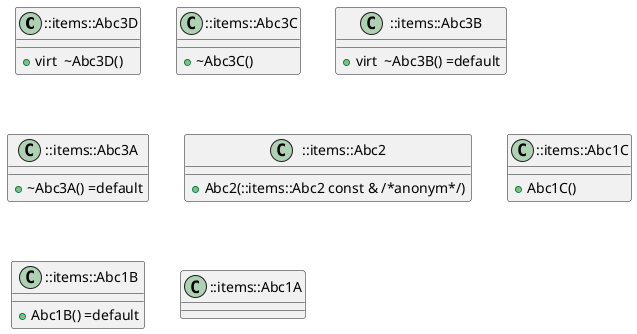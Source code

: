 @startuml

class "::items::Abc3D" as item_0 {
    {method} +virt  ~Abc3D() 
}
class "::items::Abc3C" as item_1 {
    {method} +  ~Abc3C() 
}
class "::items::Abc3B" as item_2 {
    {method} +virt  ~Abc3B() =default
}
class "::items::Abc3A" as item_3 {
    {method} +  ~Abc3A() =default
}
class "::items::Abc2" as item_4 {
    {method} +  Abc2(::items::Abc2 const & /*anonym*/) 
}
class "::items::Abc1C" as item_5 {
    {method} +  Abc1C() 
}
class "::items::Abc1B" as item_6 {
    {method} +  Abc1B() =default
}
class "::items::Abc1A" as item_7 {
}


@enduml
